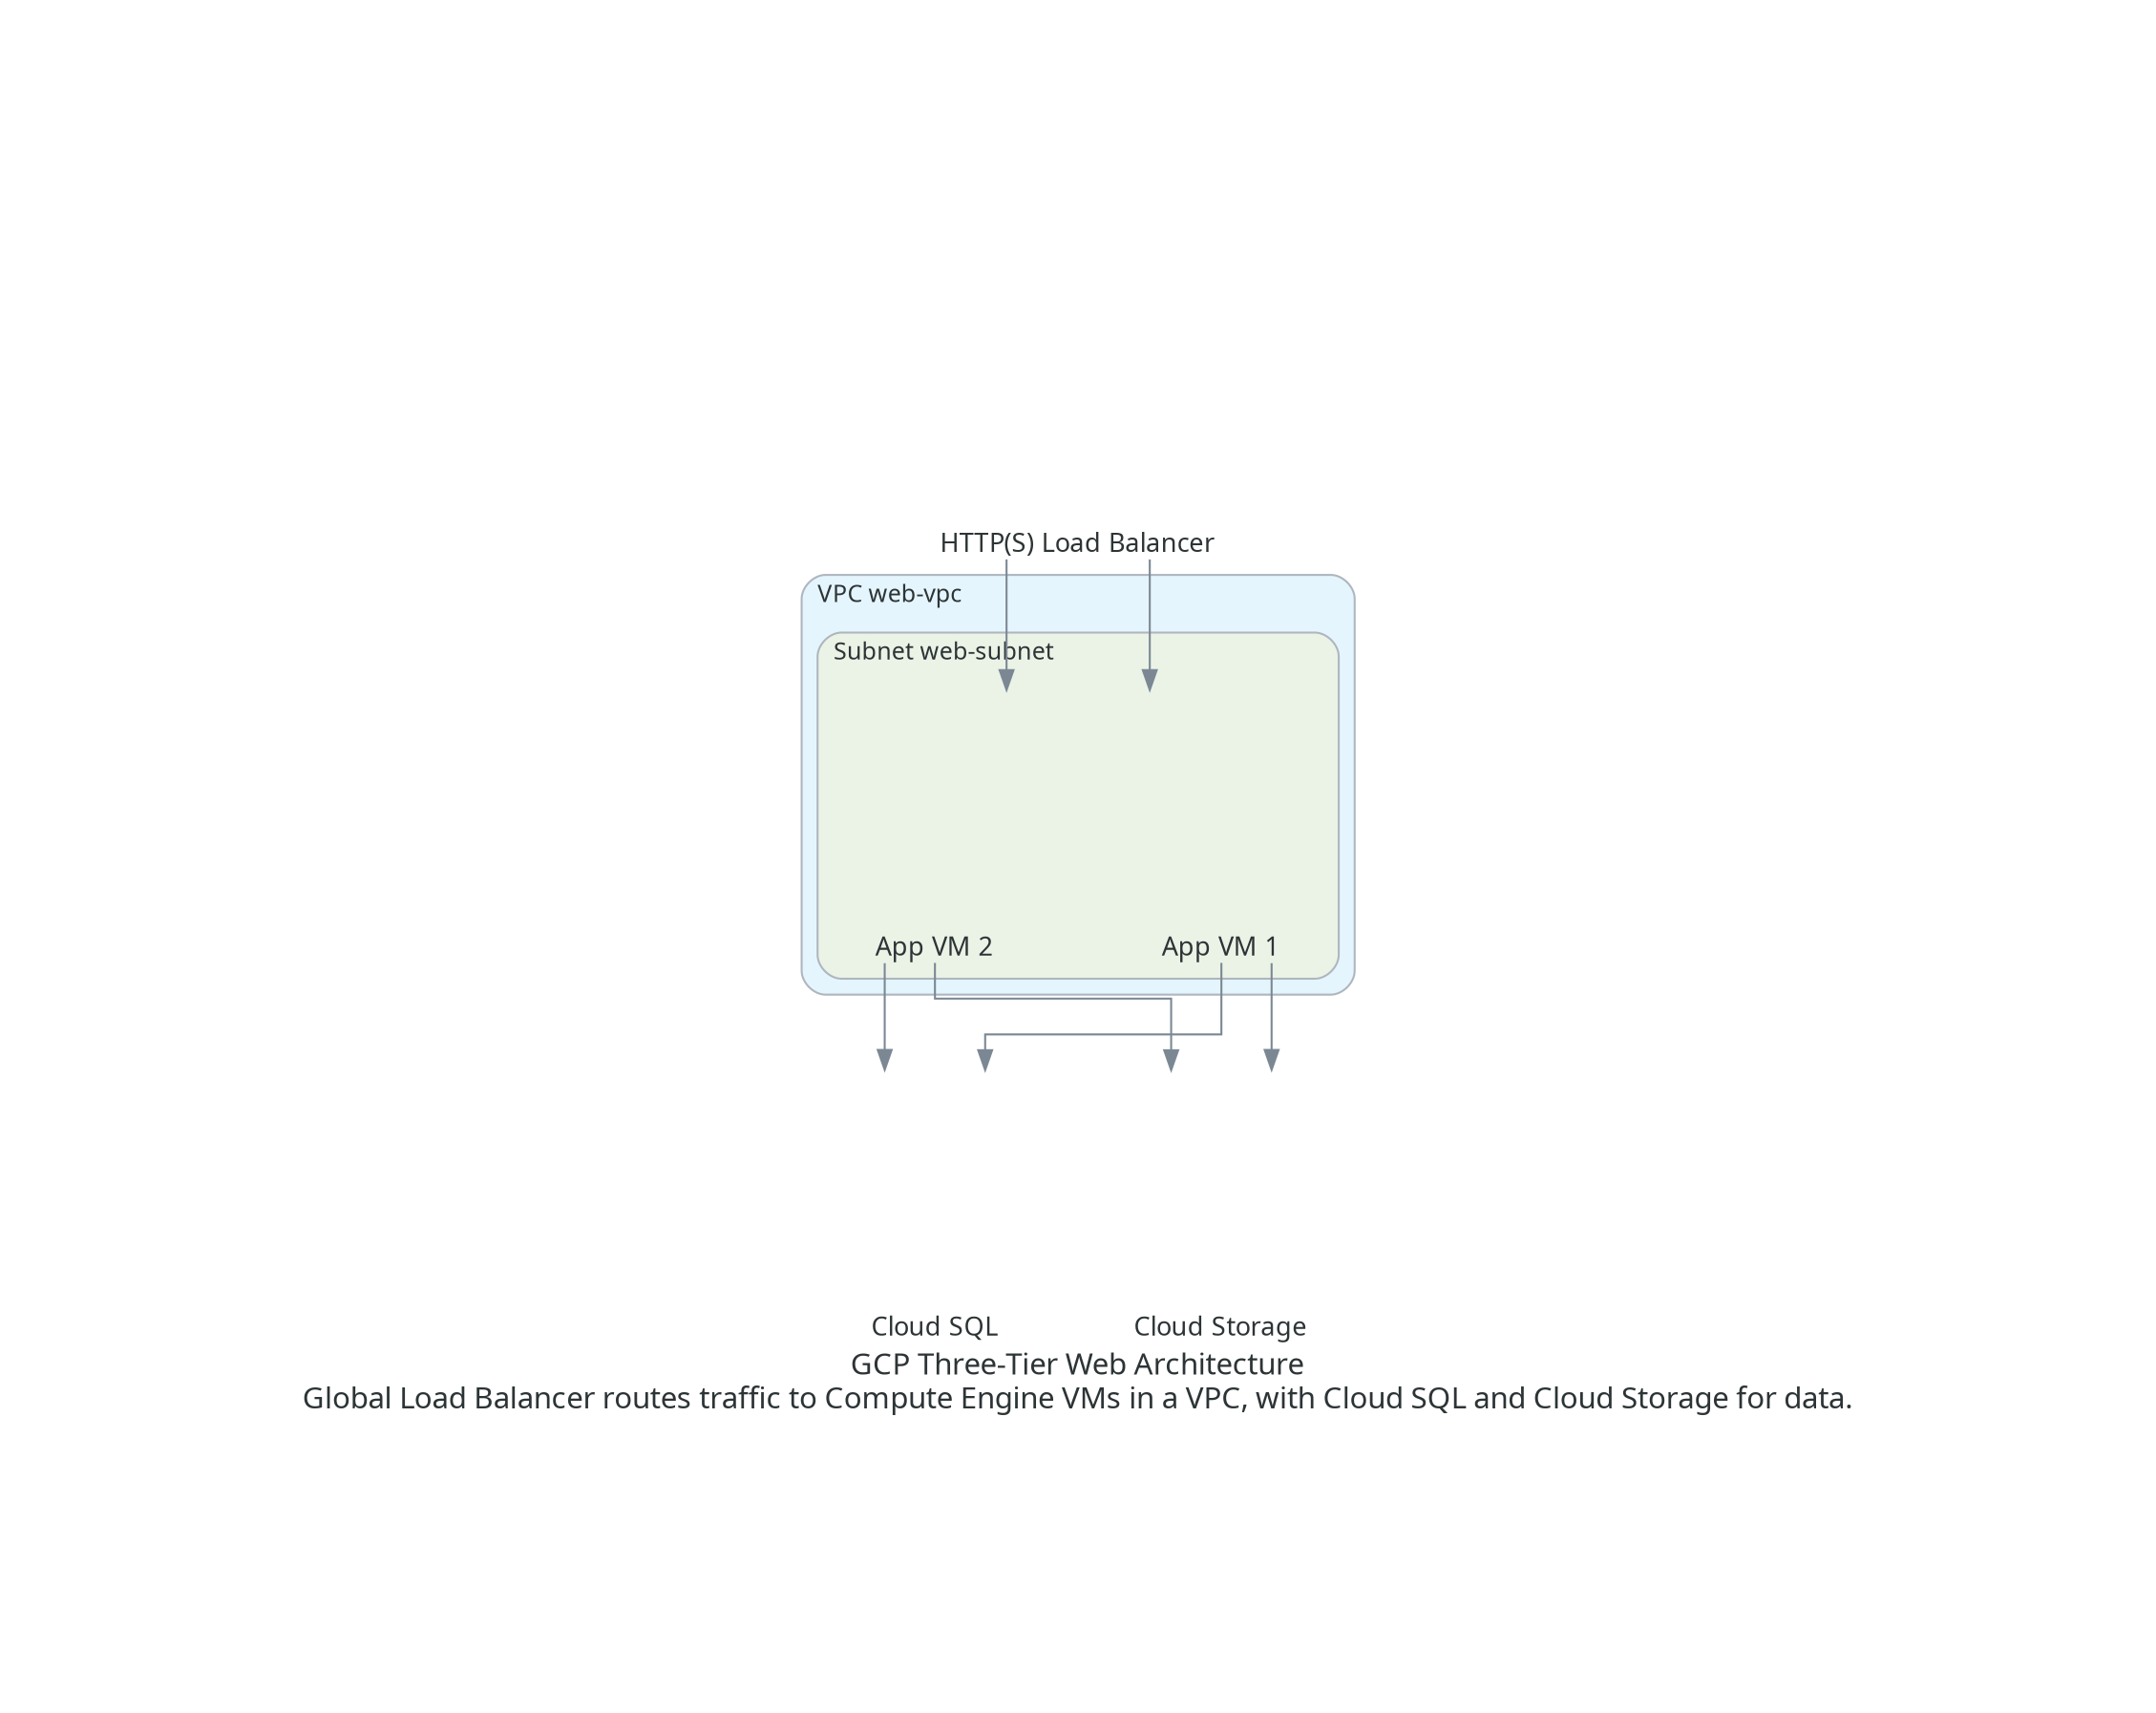digraph "GCP Three-Tier Web Architecture
Global Load Balancer routes traffic to Compute Engine VMs in a VPC, with Cloud SQL and Cloud Storage \
for data." {
	graph [bb="0,0,779.5,569.4",
		fontcolor="#2D3436",
		fontname="Sans-Serif",
		fontsize=15,
		label="GCP Three-Tier Web Architecture
Global Load Balancer routes traffic to Compute Engine VMs in a VPC, with Cloud SQL and Cloud Storage \
for data.",
		lheight=0.44,
		lp="389.75,19.75",
		lwidth=10.60,
		nodesep=0.60,
		pad=2.0,
		rankdir=TB,
		ranksep=0.75,
		splines=ortho
	];
	node [fixedsize=true,
		fontcolor="#2D3436",
		fontname="Sans-Serif",
		fontsize=13,
		height=1.4,
		imagescale=true,
		label="\N",
		labelloc=b,
		shape=box,
		style=rounded,
		width=1.4
	];
	edge [color="#7B8894"];
	subgraph "cluster_VPC web-vpc" {
		graph [bb="251.75,214.3,527.75,424.6",
			bgcolor="#E5F5FD",
			fontname="Sans-Serif",
			fontsize=12,
			label="VPC web-vpc",
			labeljust=l,
			lheight=0.18,
			lp="296.5,414.22",
			lwidth=1.02,
			pencolor="#AEB6BE",
			rankdir=LR,
			shape=box,
			style=rounded
		];
		subgraph "cluster_Subnet web-subnet" {
			graph [bb="259.75,222.3,519.75,395.85",
				bgcolor="#EBF3E7",
				fontname="Sans-Serif",
				fontsize=12,
				label="Subnet web-subnet",
				labeljust=l,
				lheight=0.18,
				lp="319.5,385.47",
				lwidth=1.44,
				pencolor="#AEB6BE",
				rankdir=LR,
				shape=box,
				style=rounded
			];
			"8bccbe63f717466f966b86d14d15c0ec"	[height=1.9,
				image="/Users/hamadkhawaja/Developer/diagram-ai/.venv/lib/python3.13/site-packages/resources/gcp/compute/compute-engine.png",
				label="App VM 1",
				pos="317.75,298.7",
				shape=none];
			e8ddca47ec5b4177a43d8dfe8a3fd5fc	[height=1.9,
				image="/Users/hamadkhawaja/Developer/diagram-ai/.venv/lib/python3.13/site-packages/resources/gcp/compute/compute-engine.png",
				label="App VM 2",
				pos="461.75,298.7",
				shape=none];
		}
	}
	"8509306440fd4d248b91f9c30e47e52b"	[height=1.9,
		image="/Users/hamadkhawaja/Developer/diagram-ai/.venv/lib/python3.13/site-packages/resources/gcp/network/load-balancing.png",
		label="HTTP(S) Load Balancer",
		pos="389.75,501",
		shape=none];
	"8509306440fd4d248b91f9c30e47e52b" -> "8bccbe63f717466f966b86d14d15c0ec"	[dir=forward,
		fontcolor="#2D3436",
		fontname="Sans-Serif",
		fontsize=13,
		pos="e,353.75,366.96 353.75,432.79 353.75,432.79 353.75,378.47 353.75,378.47"];
	"8509306440fd4d248b91f9c30e47e52b" -> e8ddca47ec5b4177a43d8dfe8a3fd5fc	[dir=forward,
		fontcolor="#2D3436",
		fontname="Sans-Serif",
		fontsize=13,
		pos="e,425.75,366.96 425.75,432.79 425.75,432.79 425.75,378.47 425.75,378.47"];
	bbe88a1dc4a24e31af9aded9add26c97	[height=1.9,
		image="/Users/hamadkhawaja/Developer/diagram-ai/.venv/lib/python3.13/site-packages/resources/gcp/database/sql.png",
		label="Cloud SQL",
		pos="317.75,107.9",
		shape=none];
	"8bccbe63f717466f966b86d14d15c0ec" -> bbe88a1dc4a24e31af9aded9add26c97	[dir=forward,
		fontcolor="#2D3436",
		fontname="Sans-Serif",
		fontsize=13,
		pos="e,292.55,176.09 292.55,230.36 292.55,230.36 292.55,187.6 292.55,187.6"];
	"2c162fa956ef4fa2b661ee1ecb6b3512"	[height=1.9,
		image="/Users/hamadkhawaja/Developer/diagram-ai/.venv/lib/python3.13/site-packages/resources/gcp/storage/storage.png",
		label="Cloud Storage",
		pos="461.75,107.9",
		shape=none];
	"8bccbe63f717466f966b86d14d15c0ec" -> "2c162fa956ef4fa2b661ee1ecb6b3512"	[dir=forward,
		fontcolor="#2D3436",
		fontname="Sans-Serif",
		fontsize=13,
		pos="e,461.75,176.13 342.95,230.36 342.95,210.72 342.95,194.5 342.95,194.5 342.95,194.5 461.75,194.5 461.75,194.5 461.75,194.5 461.75,\
187.65 461.75,187.65"];
	e8ddca47ec5b4177a43d8dfe8a3fd5fc -> bbe88a1dc4a24e31af9aded9add26c97	[dir=forward,
		fontcolor="#2D3436",
		fontname="Sans-Serif",
		fontsize=13,
		pos="e,317.75,176.21 436.55,230.36 436.55,219.9 436.55,212.5 436.55,212.5 436.55,212.5 317.75,212.5 317.75,212.5 317.75,212.5 317.75,\
187.72 317.75,187.72"];
	e8ddca47ec5b4177a43d8dfe8a3fd5fc -> "2c162fa956ef4fa2b661ee1ecb6b3512"	[dir=forward,
		fontcolor="#2D3436",
		fontname="Sans-Serif",
		fontsize=13,
		pos="e,486.95,176.09 486.95,230.36 486.95,230.36 486.95,187.6 486.95,187.6"];
}

